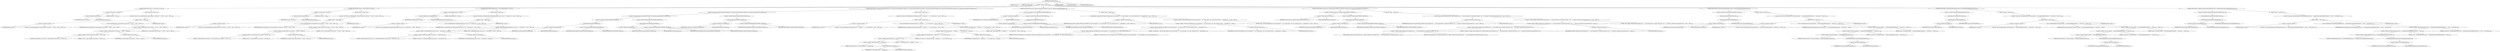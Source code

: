 digraph "checkConfiguration" {  
"2410" [label = <(METHOD,checkConfiguration)<SUB>1046</SUB>> ]
"2411" [label = <(PARAM,this)<SUB>1046</SUB>> ]
"2412" [label = <(PARAM,File buildDir)<SUB>1046</SUB>> ]
"2413" [label = <(BLOCK,&lt;empty&gt;,&lt;empty&gt;)<SUB>1046</SUB>> ]
"2414" [label = <(CONTROL_STRUCTURE,if (home == null),if (home == null))<SUB>1049</SUB>> ]
"2415" [label = <(&lt;operator&gt;.equals,home == null)<SUB>1049</SUB>> ]
"2416" [label = <(&lt;operator&gt;.fieldAccess,this.home)<SUB>1049</SUB>> ]
"2417" [label = <(IDENTIFIER,this,home == null)<SUB>1049</SUB>> ]
"2418" [label = <(FIELD_IDENTIFIER,home,home)<SUB>1049</SUB>> ]
"2419" [label = <(LITERAL,null,home == null)<SUB>1049</SUB>> ]
"2420" [label = <(BLOCK,&lt;empty&gt;,&lt;empty&gt;)<SUB>1049</SUB>> ]
"2421" [label = <(&lt;operator&gt;.throw,throw new EjbcException(&quot;A home interface was not found &quot; + &quot;for the &quot; + name + &quot; EJB.&quot;);)<SUB>1050</SUB>> ]
"2422" [label = <(BLOCK,&lt;empty&gt;,&lt;empty&gt;)<SUB>1050</SUB>> ]
"2423" [label = <(&lt;operator&gt;.assignment,&lt;empty&gt;)> ]
"2424" [label = <(IDENTIFIER,$obj29,&lt;empty&gt;)> ]
"2425" [label = <(&lt;operator&gt;.alloc,new EjbcException(&quot;A home interface was not found &quot; + &quot;for the &quot; + name + &quot; EJB.&quot;))<SUB>1050</SUB>> ]
"2426" [label = <(&lt;init&gt;,new EjbcException(&quot;A home interface was not found &quot; + &quot;for the &quot; + name + &quot; EJB.&quot;))<SUB>1050</SUB>> ]
"2427" [label = <(IDENTIFIER,$obj29,new EjbcException(&quot;A home interface was not found &quot; + &quot;for the &quot; + name + &quot; EJB.&quot;))> ]
"2428" [label = <(&lt;operator&gt;.addition,&quot;A home interface was not found &quot; + &quot;for the &quot; + name + &quot; EJB.&quot;)<SUB>1050</SUB>> ]
"2429" [label = <(&lt;operator&gt;.addition,&quot;A home interface was not found &quot; + &quot;for the &quot; + name)<SUB>1050</SUB>> ]
"2430" [label = <(&lt;operator&gt;.addition,&quot;A home interface was not found &quot; + &quot;for the &quot;)<SUB>1050</SUB>> ]
"2431" [label = <(LITERAL,&quot;A home interface was not found &quot;,&quot;A home interface was not found &quot; + &quot;for the &quot;)<SUB>1050</SUB>> ]
"2432" [label = <(LITERAL,&quot;for the &quot;,&quot;A home interface was not found &quot; + &quot;for the &quot;)<SUB>1051</SUB>> ]
"2433" [label = <(&lt;operator&gt;.fieldAccess,this.name)<SUB>1051</SUB>> ]
"2434" [label = <(IDENTIFIER,this,&quot;A home interface was not found &quot; + &quot;for the &quot; + name)<SUB>1051</SUB>> ]
"2435" [label = <(FIELD_IDENTIFIER,name,name)<SUB>1051</SUB>> ]
"2436" [label = <(LITERAL,&quot; EJB.&quot;,&quot;A home interface was not found &quot; + &quot;for the &quot; + name + &quot; EJB.&quot;)<SUB>1051</SUB>> ]
"2437" [label = <(IDENTIFIER,$obj29,&lt;empty&gt;)> ]
"2438" [label = <(CONTROL_STRUCTURE,if (remote == null),if (remote == null))<SUB>1053</SUB>> ]
"2439" [label = <(&lt;operator&gt;.equals,remote == null)<SUB>1053</SUB>> ]
"2440" [label = <(&lt;operator&gt;.fieldAccess,this.remote)<SUB>1053</SUB>> ]
"2441" [label = <(IDENTIFIER,this,remote == null)<SUB>1053</SUB>> ]
"2442" [label = <(FIELD_IDENTIFIER,remote,remote)<SUB>1053</SUB>> ]
"2443" [label = <(LITERAL,null,remote == null)<SUB>1053</SUB>> ]
"2444" [label = <(BLOCK,&lt;empty&gt;,&lt;empty&gt;)<SUB>1053</SUB>> ]
"2445" [label = <(&lt;operator&gt;.throw,throw new EjbcException(&quot;A remote interface was not found &quot; + &quot;for the &quot; + name + &quot; EJB.&quot;);)<SUB>1054</SUB>> ]
"2446" [label = <(BLOCK,&lt;empty&gt;,&lt;empty&gt;)<SUB>1054</SUB>> ]
"2447" [label = <(&lt;operator&gt;.assignment,&lt;empty&gt;)> ]
"2448" [label = <(IDENTIFIER,$obj30,&lt;empty&gt;)> ]
"2449" [label = <(&lt;operator&gt;.alloc,new EjbcException(&quot;A remote interface was not found &quot; + &quot;for the &quot; + name + &quot; EJB.&quot;))<SUB>1054</SUB>> ]
"2450" [label = <(&lt;init&gt;,new EjbcException(&quot;A remote interface was not found &quot; + &quot;for the &quot; + name + &quot; EJB.&quot;))<SUB>1054</SUB>> ]
"2451" [label = <(IDENTIFIER,$obj30,new EjbcException(&quot;A remote interface was not found &quot; + &quot;for the &quot; + name + &quot; EJB.&quot;))> ]
"2452" [label = <(&lt;operator&gt;.addition,&quot;A remote interface was not found &quot; + &quot;for the &quot; + name + &quot; EJB.&quot;)<SUB>1054</SUB>> ]
"2453" [label = <(&lt;operator&gt;.addition,&quot;A remote interface was not found &quot; + &quot;for the &quot; + name)<SUB>1054</SUB>> ]
"2454" [label = <(&lt;operator&gt;.addition,&quot;A remote interface was not found &quot; + &quot;for the &quot;)<SUB>1054</SUB>> ]
"2455" [label = <(LITERAL,&quot;A remote interface was not found &quot;,&quot;A remote interface was not found &quot; + &quot;for the &quot;)<SUB>1054</SUB>> ]
"2456" [label = <(LITERAL,&quot;for the &quot;,&quot;A remote interface was not found &quot; + &quot;for the &quot;)<SUB>1055</SUB>> ]
"2457" [label = <(&lt;operator&gt;.fieldAccess,this.name)<SUB>1055</SUB>> ]
"2458" [label = <(IDENTIFIER,this,&quot;A remote interface was not found &quot; + &quot;for the &quot; + name)<SUB>1055</SUB>> ]
"2459" [label = <(FIELD_IDENTIFIER,name,name)<SUB>1055</SUB>> ]
"2460" [label = <(LITERAL,&quot; EJB.&quot;,&quot;A remote interface was not found &quot; + &quot;for the &quot; + name + &quot; EJB.&quot;)<SUB>1055</SUB>> ]
"2461" [label = <(IDENTIFIER,$obj30,&lt;empty&gt;)> ]
"2462" [label = <(CONTROL_STRUCTURE,if (implementation == null),if (implementation == null))<SUB>1057</SUB>> ]
"2463" [label = <(&lt;operator&gt;.equals,implementation == null)<SUB>1057</SUB>> ]
"2464" [label = <(&lt;operator&gt;.fieldAccess,this.implementation)<SUB>1057</SUB>> ]
"2465" [label = <(IDENTIFIER,this,implementation == null)<SUB>1057</SUB>> ]
"2466" [label = <(FIELD_IDENTIFIER,implementation,implementation)<SUB>1057</SUB>> ]
"2467" [label = <(LITERAL,null,implementation == null)<SUB>1057</SUB>> ]
"2468" [label = <(BLOCK,&lt;empty&gt;,&lt;empty&gt;)<SUB>1057</SUB>> ]
"2469" [label = <(&lt;operator&gt;.throw,throw new EjbcException(&quot;An EJB implementation class was not &quot; + &quot;found for the &quot; + name + &quot; EJB.&quot;);)<SUB>1058</SUB>> ]
"2470" [label = <(BLOCK,&lt;empty&gt;,&lt;empty&gt;)<SUB>1058</SUB>> ]
"2471" [label = <(&lt;operator&gt;.assignment,&lt;empty&gt;)> ]
"2472" [label = <(IDENTIFIER,$obj31,&lt;empty&gt;)> ]
"2473" [label = <(&lt;operator&gt;.alloc,new EjbcException(&quot;An EJB implementation class was not &quot; + &quot;found for the &quot; + name + &quot; EJB.&quot;))<SUB>1058</SUB>> ]
"2474" [label = <(&lt;init&gt;,new EjbcException(&quot;An EJB implementation class was not &quot; + &quot;found for the &quot; + name + &quot; EJB.&quot;))<SUB>1058</SUB>> ]
"2475" [label = <(IDENTIFIER,$obj31,new EjbcException(&quot;An EJB implementation class was not &quot; + &quot;found for the &quot; + name + &quot; EJB.&quot;))> ]
"2476" [label = <(&lt;operator&gt;.addition,&quot;An EJB implementation class was not &quot; + &quot;found for the &quot; + name + &quot; EJB.&quot;)<SUB>1058</SUB>> ]
"2477" [label = <(&lt;operator&gt;.addition,&quot;An EJB implementation class was not &quot; + &quot;found for the &quot; + name)<SUB>1058</SUB>> ]
"2478" [label = <(&lt;operator&gt;.addition,&quot;An EJB implementation class was not &quot; + &quot;found for the &quot;)<SUB>1058</SUB>> ]
"2479" [label = <(LITERAL,&quot;An EJB implementation class was not &quot;,&quot;An EJB implementation class was not &quot; + &quot;found for the &quot;)<SUB>1058</SUB>> ]
"2480" [label = <(LITERAL,&quot;found for the &quot;,&quot;An EJB implementation class was not &quot; + &quot;found for the &quot;)<SUB>1059</SUB>> ]
"2481" [label = <(&lt;operator&gt;.fieldAccess,this.name)<SUB>1059</SUB>> ]
"2482" [label = <(IDENTIFIER,this,&quot;An EJB implementation class was not &quot; + &quot;found for the &quot; + name)<SUB>1059</SUB>> ]
"2483" [label = <(FIELD_IDENTIFIER,name,name)<SUB>1059</SUB>> ]
"2484" [label = <(LITERAL,&quot; EJB.&quot;,&quot;An EJB implementation class was not &quot; + &quot;found for the &quot; + name + &quot; EJB.&quot;)<SUB>1059</SUB>> ]
"2485" [label = <(IDENTIFIER,$obj31,&lt;empty&gt;)> ]
"2486" [label = <(CONTROL_STRUCTURE,if ((!beantype.equals(ENTITY_BEAN)) &amp;&amp; (!beantype.equals(STATELESS_SESSION)) &amp;&amp; (!beantype.equals(STATEFUL_SESSION))),if ((!beantype.equals(ENTITY_BEAN)) &amp;&amp; (!beantype.equals(STATELESS_SESSION)) &amp;&amp; (!beantype.equals(STATEFUL_SESSION))))<SUB>1062</SUB>> ]
"2487" [label = <(&lt;operator&gt;.logicalAnd,(!beantype.equals(ENTITY_BEAN)) &amp;&amp; (!beantype.equals(STATELESS_SESSION)) &amp;&amp; (!beantype.equals(STATEFUL_SESSION)))<SUB>1062</SUB>> ]
"2488" [label = <(&lt;operator&gt;.logicalAnd,(!beantype.equals(ENTITY_BEAN)) &amp;&amp; (!beantype.equals(STATELESS_SESSION)))<SUB>1062</SUB>> ]
"2489" [label = <(&lt;operator&gt;.logicalNot,!beantype.equals(ENTITY_BEAN))<SUB>1062</SUB>> ]
"2490" [label = <(equals,beantype.equals(ENTITY_BEAN))<SUB>1062</SUB>> ]
"2491" [label = <(&lt;operator&gt;.fieldAccess,this.beantype)<SUB>1062</SUB>> ]
"2492" [label = <(IDENTIFIER,this,beantype.equals(ENTITY_BEAN))<SUB>1062</SUB>> ]
"2493" [label = <(FIELD_IDENTIFIER,beantype,beantype)<SUB>1062</SUB>> ]
"2494" [label = <(&lt;operator&gt;.fieldAccess,IPlanetEjbc$EjbInfo.ENTITY_BEAN)<SUB>1062</SUB>> ]
"2495" [label = <(IDENTIFIER,IPlanetEjbc$EjbInfo,beantype.equals(ENTITY_BEAN))<SUB>1062</SUB>> ]
"2496" [label = <(FIELD_IDENTIFIER,ENTITY_BEAN,ENTITY_BEAN)<SUB>1062</SUB>> ]
"2497" [label = <(&lt;operator&gt;.logicalNot,!beantype.equals(STATELESS_SESSION))<SUB>1063</SUB>> ]
"2498" [label = <(equals,beantype.equals(STATELESS_SESSION))<SUB>1063</SUB>> ]
"2499" [label = <(&lt;operator&gt;.fieldAccess,this.beantype)<SUB>1063</SUB>> ]
"2500" [label = <(IDENTIFIER,this,beantype.equals(STATELESS_SESSION))<SUB>1063</SUB>> ]
"2501" [label = <(FIELD_IDENTIFIER,beantype,beantype)<SUB>1063</SUB>> ]
"2502" [label = <(&lt;operator&gt;.fieldAccess,IPlanetEjbc$EjbInfo.STATELESS_SESSION)<SUB>1063</SUB>> ]
"2503" [label = <(IDENTIFIER,IPlanetEjbc$EjbInfo,beantype.equals(STATELESS_SESSION))<SUB>1063</SUB>> ]
"2504" [label = <(FIELD_IDENTIFIER,STATELESS_SESSION,STATELESS_SESSION)<SUB>1063</SUB>> ]
"2505" [label = <(&lt;operator&gt;.logicalNot,!beantype.equals(STATEFUL_SESSION))<SUB>1064</SUB>> ]
"2506" [label = <(equals,beantype.equals(STATEFUL_SESSION))<SUB>1064</SUB>> ]
"2507" [label = <(&lt;operator&gt;.fieldAccess,this.beantype)<SUB>1064</SUB>> ]
"2508" [label = <(IDENTIFIER,this,beantype.equals(STATEFUL_SESSION))<SUB>1064</SUB>> ]
"2509" [label = <(FIELD_IDENTIFIER,beantype,beantype)<SUB>1064</SUB>> ]
"2510" [label = <(&lt;operator&gt;.fieldAccess,IPlanetEjbc$EjbInfo.STATEFUL_SESSION)<SUB>1064</SUB>> ]
"2511" [label = <(IDENTIFIER,IPlanetEjbc$EjbInfo,beantype.equals(STATEFUL_SESSION))<SUB>1064</SUB>> ]
"2512" [label = <(FIELD_IDENTIFIER,STATEFUL_SESSION,STATEFUL_SESSION)<SUB>1064</SUB>> ]
"2513" [label = <(BLOCK,&lt;empty&gt;,&lt;empty&gt;)<SUB>1064</SUB>> ]
"2514" [label = <(&lt;operator&gt;.throw,throw new EjbcException(&quot;The beantype found (&quot; + beantype + &quot;) &quot; + &quot;isn't valid in the &quot; + name + &quot; EJB.&quot;);)<SUB>1065</SUB>> ]
"2515" [label = <(BLOCK,&lt;empty&gt;,&lt;empty&gt;)<SUB>1065</SUB>> ]
"2516" [label = <(&lt;operator&gt;.assignment,&lt;empty&gt;)> ]
"2517" [label = <(IDENTIFIER,$obj32,&lt;empty&gt;)> ]
"2518" [label = <(&lt;operator&gt;.alloc,new EjbcException(&quot;The beantype found (&quot; + beantype + &quot;) &quot; + &quot;isn't valid in the &quot; + name + &quot; EJB.&quot;))<SUB>1065</SUB>> ]
"2519" [label = <(&lt;init&gt;,new EjbcException(&quot;The beantype found (&quot; + beantype + &quot;) &quot; + &quot;isn't valid in the &quot; + name + &quot; EJB.&quot;))<SUB>1065</SUB>> ]
"2520" [label = <(IDENTIFIER,$obj32,new EjbcException(&quot;The beantype found (&quot; + beantype + &quot;) &quot; + &quot;isn't valid in the &quot; + name + &quot; EJB.&quot;))> ]
"2521" [label = <(&lt;operator&gt;.addition,&quot;The beantype found (&quot; + beantype + &quot;) &quot; + &quot;isn't valid in the &quot; + name + &quot; EJB.&quot;)<SUB>1065</SUB>> ]
"2522" [label = <(&lt;operator&gt;.addition,&quot;The beantype found (&quot; + beantype + &quot;) &quot; + &quot;isn't valid in the &quot; + name)<SUB>1065</SUB>> ]
"2523" [label = <(&lt;operator&gt;.addition,&quot;The beantype found (&quot; + beantype + &quot;) &quot; + &quot;isn't valid in the &quot;)<SUB>1065</SUB>> ]
"2524" [label = <(&lt;operator&gt;.addition,&quot;The beantype found (&quot; + beantype + &quot;) &quot;)<SUB>1065</SUB>> ]
"2525" [label = <(&lt;operator&gt;.addition,&quot;The beantype found (&quot; + beantype)<SUB>1065</SUB>> ]
"2526" [label = <(LITERAL,&quot;The beantype found (&quot;,&quot;The beantype found (&quot; + beantype)<SUB>1065</SUB>> ]
"2527" [label = <(&lt;operator&gt;.fieldAccess,this.beantype)<SUB>1065</SUB>> ]
"2528" [label = <(IDENTIFIER,this,&quot;The beantype found (&quot; + beantype)<SUB>1065</SUB>> ]
"2529" [label = <(FIELD_IDENTIFIER,beantype,beantype)<SUB>1065</SUB>> ]
"2530" [label = <(LITERAL,&quot;) &quot;,&quot;The beantype found (&quot; + beantype + &quot;) &quot;)<SUB>1065</SUB>> ]
"2531" [label = <(LITERAL,&quot;isn't valid in the &quot;,&quot;The beantype found (&quot; + beantype + &quot;) &quot; + &quot;isn't valid in the &quot;)<SUB>1066</SUB>> ]
"2532" [label = <(&lt;operator&gt;.fieldAccess,this.name)<SUB>1066</SUB>> ]
"2533" [label = <(IDENTIFIER,this,&quot;The beantype found (&quot; + beantype + &quot;) &quot; + &quot;isn't valid in the &quot; + name)<SUB>1066</SUB>> ]
"2534" [label = <(FIELD_IDENTIFIER,name,name)<SUB>1066</SUB>> ]
"2535" [label = <(LITERAL,&quot; EJB.&quot;,&quot;The beantype found (&quot; + beantype + &quot;) &quot; + &quot;isn't valid in the &quot; + name + &quot; EJB.&quot;)<SUB>1066</SUB>> ]
"2536" [label = <(IDENTIFIER,$obj32,&lt;empty&gt;)> ]
"2537" [label = <(CONTROL_STRUCTURE,if (cmp &amp;&amp; (!beantype.equals(ENTITY_BEAN))),if (cmp &amp;&amp; (!beantype.equals(ENTITY_BEAN))))<SUB>1069</SUB>> ]
"2538" [label = <(&lt;operator&gt;.logicalAnd,cmp &amp;&amp; (!beantype.equals(ENTITY_BEAN)))<SUB>1069</SUB>> ]
"2539" [label = <(&lt;operator&gt;.fieldAccess,this.cmp)<SUB>1069</SUB>> ]
"2540" [label = <(IDENTIFIER,this,cmp &amp;&amp; (!beantype.equals(ENTITY_BEAN)))<SUB>1069</SUB>> ]
"2541" [label = <(FIELD_IDENTIFIER,cmp,cmp)<SUB>1069</SUB>> ]
"2542" [label = <(&lt;operator&gt;.logicalNot,!beantype.equals(ENTITY_BEAN))<SUB>1069</SUB>> ]
"2543" [label = <(equals,beantype.equals(ENTITY_BEAN))<SUB>1069</SUB>> ]
"2544" [label = <(&lt;operator&gt;.fieldAccess,this.beantype)<SUB>1069</SUB>> ]
"2545" [label = <(IDENTIFIER,this,beantype.equals(ENTITY_BEAN))<SUB>1069</SUB>> ]
"2546" [label = <(FIELD_IDENTIFIER,beantype,beantype)<SUB>1069</SUB>> ]
"2547" [label = <(&lt;operator&gt;.fieldAccess,IPlanetEjbc$EjbInfo.ENTITY_BEAN)<SUB>1069</SUB>> ]
"2548" [label = <(IDENTIFIER,IPlanetEjbc$EjbInfo,beantype.equals(ENTITY_BEAN))<SUB>1069</SUB>> ]
"2549" [label = <(FIELD_IDENTIFIER,ENTITY_BEAN,ENTITY_BEAN)<SUB>1069</SUB>> ]
"2550" [label = <(BLOCK,&lt;empty&gt;,&lt;empty&gt;)<SUB>1069</SUB>> ]
"2551" [label = <(println,System.out.println(&quot;CMP stubs and skeletons may not be generated&quot; + &quot; for a Session Bean -- the \&quot;cmp\&quot; attribute will be&quot; + &quot; ignoredfor the &quot; + name + &quot; EJB.&quot;))<SUB>1070</SUB>> ]
"2552" [label = <(&lt;operator&gt;.fieldAccess,System.out)<SUB>1070</SUB>> ]
"2553" [label = <(IDENTIFIER,System,System.out.println(&quot;CMP stubs and skeletons may not be generated&quot; + &quot; for a Session Bean -- the \&quot;cmp\&quot; attribute will be&quot; + &quot; ignoredfor the &quot; + name + &quot; EJB.&quot;))<SUB>1070</SUB>> ]
"2554" [label = <(FIELD_IDENTIFIER,out,out)<SUB>1070</SUB>> ]
"2555" [label = <(&lt;operator&gt;.addition,&quot;CMP stubs and skeletons may not be generated&quot; + &quot; for a Session Bean -- the \&quot;cmp\&quot; attribute will be&quot; + &quot; ignoredfor the &quot; + name + &quot; EJB.&quot;)<SUB>1070</SUB>> ]
"2556" [label = <(&lt;operator&gt;.addition,&quot;CMP stubs and skeletons may not be generated&quot; + &quot; for a Session Bean -- the \&quot;cmp\&quot; attribute will be&quot; + &quot; ignoredfor the &quot; + name)<SUB>1070</SUB>> ]
"2557" [label = <(&lt;operator&gt;.addition,&quot;CMP stubs and skeletons may not be generated&quot; + &quot; for a Session Bean -- the \&quot;cmp\&quot; attribute will be&quot; + &quot; ignoredfor the &quot;)<SUB>1070</SUB>> ]
"2558" [label = <(&lt;operator&gt;.addition,&quot;CMP stubs and skeletons may not be generated&quot; + &quot; for a Session Bean -- the \&quot;cmp\&quot; attribute will be&quot;)<SUB>1070</SUB>> ]
"2559" [label = <(LITERAL,&quot;CMP stubs and skeletons may not be generated&quot;,&quot;CMP stubs and skeletons may not be generated&quot; + &quot; for a Session Bean -- the \&quot;cmp\&quot; attribute will be&quot;)<SUB>1070</SUB>> ]
"2560" [label = <(LITERAL,&quot; for a Session Bean -- the \&quot;cmp\&quot; attribute will be&quot;,&quot;CMP stubs and skeletons may not be generated&quot; + &quot; for a Session Bean -- the \&quot;cmp\&quot; attribute will be&quot;)<SUB>1071</SUB>> ]
"2561" [label = <(LITERAL,&quot; ignoredfor the &quot;,&quot;CMP stubs and skeletons may not be generated&quot; + &quot; for a Session Bean -- the \&quot;cmp\&quot; attribute will be&quot; + &quot; ignoredfor the &quot;)<SUB>1072</SUB>> ]
"2562" [label = <(&lt;operator&gt;.fieldAccess,this.name)<SUB>1072</SUB>> ]
"2563" [label = <(IDENTIFIER,this,&quot;CMP stubs and skeletons may not be generated&quot; + &quot; for a Session Bean -- the \&quot;cmp\&quot; attribute will be&quot; + &quot; ignoredfor the &quot; + name)<SUB>1072</SUB>> ]
"2564" [label = <(FIELD_IDENTIFIER,name,name)<SUB>1072</SUB>> ]
"2565" [label = <(LITERAL,&quot; EJB.&quot;,&quot;CMP stubs and skeletons may not be generated&quot; + &quot; for a Session Bean -- the \&quot;cmp\&quot; attribute will be&quot; + &quot; ignoredfor the &quot; + name + &quot; EJB.&quot;)<SUB>1072</SUB>> ]
"2566" [label = <(CONTROL_STRUCTURE,if (hasession &amp;&amp; (!beantype.equals(STATEFUL_SESSION))),if (hasession &amp;&amp; (!beantype.equals(STATEFUL_SESSION))))<SUB>1075</SUB>> ]
"2567" [label = <(&lt;operator&gt;.logicalAnd,hasession &amp;&amp; (!beantype.equals(STATEFUL_SESSION)))<SUB>1075</SUB>> ]
"2568" [label = <(&lt;operator&gt;.fieldAccess,this.hasession)<SUB>1075</SUB>> ]
"2569" [label = <(IDENTIFIER,this,hasession &amp;&amp; (!beantype.equals(STATEFUL_SESSION)))<SUB>1075</SUB>> ]
"2570" [label = <(FIELD_IDENTIFIER,hasession,hasession)<SUB>1075</SUB>> ]
"2571" [label = <(&lt;operator&gt;.logicalNot,!beantype.equals(STATEFUL_SESSION))<SUB>1075</SUB>> ]
"2572" [label = <(equals,beantype.equals(STATEFUL_SESSION))<SUB>1075</SUB>> ]
"2573" [label = <(&lt;operator&gt;.fieldAccess,this.beantype)<SUB>1075</SUB>> ]
"2574" [label = <(IDENTIFIER,this,beantype.equals(STATEFUL_SESSION))<SUB>1075</SUB>> ]
"2575" [label = <(FIELD_IDENTIFIER,beantype,beantype)<SUB>1075</SUB>> ]
"2576" [label = <(&lt;operator&gt;.fieldAccess,IPlanetEjbc$EjbInfo.STATEFUL_SESSION)<SUB>1075</SUB>> ]
"2577" [label = <(IDENTIFIER,IPlanetEjbc$EjbInfo,beantype.equals(STATEFUL_SESSION))<SUB>1075</SUB>> ]
"2578" [label = <(FIELD_IDENTIFIER,STATEFUL_SESSION,STATEFUL_SESSION)<SUB>1075</SUB>> ]
"2579" [label = <(BLOCK,&lt;empty&gt;,&lt;empty&gt;)<SUB>1075</SUB>> ]
"2580" [label = <(println,System.out.println(&quot;Highly available stubs and skeletons may &quot; + &quot;only be generated for a Stateful Session Bean -- the &quot; + &quot;\&quot;hasession\&quot; attribute will be ignored for the &quot; + name + &quot; EJB.&quot;))<SUB>1076</SUB>> ]
"2581" [label = <(&lt;operator&gt;.fieldAccess,System.out)<SUB>1076</SUB>> ]
"2582" [label = <(IDENTIFIER,System,System.out.println(&quot;Highly available stubs and skeletons may &quot; + &quot;only be generated for a Stateful Session Bean -- the &quot; + &quot;\&quot;hasession\&quot; attribute will be ignored for the &quot; + name + &quot; EJB.&quot;))<SUB>1076</SUB>> ]
"2583" [label = <(FIELD_IDENTIFIER,out,out)<SUB>1076</SUB>> ]
"2584" [label = <(&lt;operator&gt;.addition,&quot;Highly available stubs and skeletons may &quot; + &quot;only be generated for a Stateful Session Bean -- the &quot; + &quot;\&quot;hasession\&quot; attribute will be ignored for the &quot; + name + &quot; EJB.&quot;)<SUB>1076</SUB>> ]
"2585" [label = <(&lt;operator&gt;.addition,&quot;Highly available stubs and skeletons may &quot; + &quot;only be generated for a Stateful Session Bean -- the &quot; + &quot;\&quot;hasession\&quot; attribute will be ignored for the &quot; + name)<SUB>1076</SUB>> ]
"2586" [label = <(&lt;operator&gt;.addition,&quot;Highly available stubs and skeletons may &quot; + &quot;only be generated for a Stateful Session Bean -- the &quot; + &quot;\&quot;hasession\&quot; attribute will be ignored for the &quot;)<SUB>1076</SUB>> ]
"2587" [label = <(&lt;operator&gt;.addition,&quot;Highly available stubs and skeletons may &quot; + &quot;only be generated for a Stateful Session Bean -- the &quot;)<SUB>1076</SUB>> ]
"2588" [label = <(LITERAL,&quot;Highly available stubs and skeletons may &quot;,&quot;Highly available stubs and skeletons may &quot; + &quot;only be generated for a Stateful Session Bean -- the &quot;)<SUB>1076</SUB>> ]
"2589" [label = <(LITERAL,&quot;only be generated for a Stateful Session Bean -- the &quot;,&quot;Highly available stubs and skeletons may &quot; + &quot;only be generated for a Stateful Session Bean -- the &quot;)<SUB>1077</SUB>> ]
"2590" [label = <(LITERAL,&quot;\&quot;hasession\&quot; attribute will be ignored for the &quot;,&quot;Highly available stubs and skeletons may &quot; + &quot;only be generated for a Stateful Session Bean -- the &quot; + &quot;\&quot;hasession\&quot; attribute will be ignored for the &quot;)<SUB>1078</SUB>> ]
"2591" [label = <(&lt;operator&gt;.fieldAccess,this.name)<SUB>1079</SUB>> ]
"2592" [label = <(IDENTIFIER,this,&quot;Highly available stubs and skeletons may &quot; + &quot;only be generated for a Stateful Session Bean -- the &quot; + &quot;\&quot;hasession\&quot; attribute will be ignored for the &quot; + name)<SUB>1079</SUB>> ]
"2593" [label = <(FIELD_IDENTIFIER,name,name)<SUB>1079</SUB>> ]
"2594" [label = <(LITERAL,&quot; EJB.&quot;,&quot;Highly available stubs and skeletons may &quot; + &quot;only be generated for a Stateful Session Bean -- the &quot; + &quot;\&quot;hasession\&quot; attribute will be ignored for the &quot; + name + &quot; EJB.&quot;)<SUB>1079</SUB>> ]
"2595" [label = <(CONTROL_STRUCTURE,if (!remote.getClassFile(buildDir).exists()),if (!remote.getClassFile(buildDir).exists()))<SUB>1083</SUB>> ]
"2596" [label = <(&lt;operator&gt;.logicalNot,!remote.getClassFile(buildDir).exists())<SUB>1083</SUB>> ]
"2597" [label = <(exists,remote.getClassFile(buildDir).exists())<SUB>1083</SUB>> ]
"2598" [label = <(getClassFile,remote.getClassFile(buildDir))<SUB>1083</SUB>> ]
"2599" [label = <(&lt;operator&gt;.fieldAccess,this.remote)<SUB>1083</SUB>> ]
"2600" [label = <(IDENTIFIER,this,remote.getClassFile(buildDir))<SUB>1083</SUB>> ]
"2601" [label = <(FIELD_IDENTIFIER,remote,remote)<SUB>1083</SUB>> ]
"2602" [label = <(IDENTIFIER,buildDir,remote.getClassFile(buildDir))<SUB>1083</SUB>> ]
"2603" [label = <(BLOCK,&lt;empty&gt;,&lt;empty&gt;)<SUB>1083</SUB>> ]
"2604" [label = <(&lt;operator&gt;.throw,throw new EjbcException(&quot;The remote interface &quot; + remote.getQualifiedClassName() + &quot; could not be &quot; + &quot;found.&quot;);)<SUB>1084</SUB>> ]
"2605" [label = <(BLOCK,&lt;empty&gt;,&lt;empty&gt;)<SUB>1084</SUB>> ]
"2606" [label = <(&lt;operator&gt;.assignment,&lt;empty&gt;)> ]
"2607" [label = <(IDENTIFIER,$obj33,&lt;empty&gt;)> ]
"2608" [label = <(&lt;operator&gt;.alloc,new EjbcException(&quot;The remote interface &quot; + remote.getQualifiedClassName() + &quot; could not be &quot; + &quot;found.&quot;))<SUB>1084</SUB>> ]
"2609" [label = <(&lt;init&gt;,new EjbcException(&quot;The remote interface &quot; + remote.getQualifiedClassName() + &quot; could not be &quot; + &quot;found.&quot;))<SUB>1084</SUB>> ]
"2610" [label = <(IDENTIFIER,$obj33,new EjbcException(&quot;The remote interface &quot; + remote.getQualifiedClassName() + &quot; could not be &quot; + &quot;found.&quot;))> ]
"2611" [label = <(&lt;operator&gt;.addition,&quot;The remote interface &quot; + remote.getQualifiedClassName() + &quot; could not be &quot; + &quot;found.&quot;)<SUB>1084</SUB>> ]
"2612" [label = <(&lt;operator&gt;.addition,&quot;The remote interface &quot; + remote.getQualifiedClassName() + &quot; could not be &quot;)<SUB>1084</SUB>> ]
"2613" [label = <(&lt;operator&gt;.addition,&quot;The remote interface &quot; + remote.getQualifiedClassName())<SUB>1084</SUB>> ]
"2614" [label = <(LITERAL,&quot;The remote interface &quot;,&quot;The remote interface &quot; + remote.getQualifiedClassName())<SUB>1084</SUB>> ]
"2615" [label = <(getQualifiedClassName,remote.getQualifiedClassName())<SUB>1085</SUB>> ]
"2616" [label = <(&lt;operator&gt;.fieldAccess,this.remote)<SUB>1085</SUB>> ]
"2617" [label = <(IDENTIFIER,this,remote.getQualifiedClassName())<SUB>1085</SUB>> ]
"2618" [label = <(FIELD_IDENTIFIER,remote,remote)<SUB>1085</SUB>> ]
"2619" [label = <(LITERAL,&quot; could not be &quot;,&quot;The remote interface &quot; + remote.getQualifiedClassName() + &quot; could not be &quot;)<SUB>1085</SUB>> ]
"2620" [label = <(LITERAL,&quot;found.&quot;,&quot;The remote interface &quot; + remote.getQualifiedClassName() + &quot; could not be &quot; + &quot;found.&quot;)<SUB>1086</SUB>> ]
"2621" [label = <(IDENTIFIER,$obj33,&lt;empty&gt;)> ]
"2622" [label = <(CONTROL_STRUCTURE,if (!home.getClassFile(buildDir).exists()),if (!home.getClassFile(buildDir).exists()))<SUB>1088</SUB>> ]
"2623" [label = <(&lt;operator&gt;.logicalNot,!home.getClassFile(buildDir).exists())<SUB>1088</SUB>> ]
"2624" [label = <(exists,home.getClassFile(buildDir).exists())<SUB>1088</SUB>> ]
"2625" [label = <(getClassFile,home.getClassFile(buildDir))<SUB>1088</SUB>> ]
"2626" [label = <(&lt;operator&gt;.fieldAccess,this.home)<SUB>1088</SUB>> ]
"2627" [label = <(IDENTIFIER,this,home.getClassFile(buildDir))<SUB>1088</SUB>> ]
"2628" [label = <(FIELD_IDENTIFIER,home,home)<SUB>1088</SUB>> ]
"2629" [label = <(IDENTIFIER,buildDir,home.getClassFile(buildDir))<SUB>1088</SUB>> ]
"2630" [label = <(BLOCK,&lt;empty&gt;,&lt;empty&gt;)<SUB>1088</SUB>> ]
"2631" [label = <(&lt;operator&gt;.throw,throw new EjbcException(&quot;The home interface &quot; + home.getQualifiedClassName() + &quot; could not be &quot; + &quot;found.&quot;);)<SUB>1089</SUB>> ]
"2632" [label = <(BLOCK,&lt;empty&gt;,&lt;empty&gt;)<SUB>1089</SUB>> ]
"2633" [label = <(&lt;operator&gt;.assignment,&lt;empty&gt;)> ]
"2634" [label = <(IDENTIFIER,$obj34,&lt;empty&gt;)> ]
"2635" [label = <(&lt;operator&gt;.alloc,new EjbcException(&quot;The home interface &quot; + home.getQualifiedClassName() + &quot; could not be &quot; + &quot;found.&quot;))<SUB>1089</SUB>> ]
"2636" [label = <(&lt;init&gt;,new EjbcException(&quot;The home interface &quot; + home.getQualifiedClassName() + &quot; could not be &quot; + &quot;found.&quot;))<SUB>1089</SUB>> ]
"2637" [label = <(IDENTIFIER,$obj34,new EjbcException(&quot;The home interface &quot; + home.getQualifiedClassName() + &quot; could not be &quot; + &quot;found.&quot;))> ]
"2638" [label = <(&lt;operator&gt;.addition,&quot;The home interface &quot; + home.getQualifiedClassName() + &quot; could not be &quot; + &quot;found.&quot;)<SUB>1089</SUB>> ]
"2639" [label = <(&lt;operator&gt;.addition,&quot;The home interface &quot; + home.getQualifiedClassName() + &quot; could not be &quot;)<SUB>1089</SUB>> ]
"2640" [label = <(&lt;operator&gt;.addition,&quot;The home interface &quot; + home.getQualifiedClassName())<SUB>1089</SUB>> ]
"2641" [label = <(LITERAL,&quot;The home interface &quot;,&quot;The home interface &quot; + home.getQualifiedClassName())<SUB>1089</SUB>> ]
"2642" [label = <(getQualifiedClassName,home.getQualifiedClassName())<SUB>1090</SUB>> ]
"2643" [label = <(&lt;operator&gt;.fieldAccess,this.home)<SUB>1090</SUB>> ]
"2644" [label = <(IDENTIFIER,this,home.getQualifiedClassName())<SUB>1090</SUB>> ]
"2645" [label = <(FIELD_IDENTIFIER,home,home)<SUB>1090</SUB>> ]
"2646" [label = <(LITERAL,&quot; could not be &quot;,&quot;The home interface &quot; + home.getQualifiedClassName() + &quot; could not be &quot;)<SUB>1090</SUB>> ]
"2647" [label = <(LITERAL,&quot;found.&quot;,&quot;The home interface &quot; + home.getQualifiedClassName() + &quot; could not be &quot; + &quot;found.&quot;)<SUB>1091</SUB>> ]
"2648" [label = <(IDENTIFIER,$obj34,&lt;empty&gt;)> ]
"2649" [label = <(CONTROL_STRUCTURE,if (!implementation.getClassFile(buildDir).exists()),if (!implementation.getClassFile(buildDir).exists()))<SUB>1093</SUB>> ]
"2650" [label = <(&lt;operator&gt;.logicalNot,!implementation.getClassFile(buildDir).exists())<SUB>1093</SUB>> ]
"2651" [label = <(exists,implementation.getClassFile(buildDir).exists())<SUB>1093</SUB>> ]
"2652" [label = <(getClassFile,implementation.getClassFile(buildDir))<SUB>1093</SUB>> ]
"2653" [label = <(&lt;operator&gt;.fieldAccess,this.implementation)<SUB>1093</SUB>> ]
"2654" [label = <(IDENTIFIER,this,implementation.getClassFile(buildDir))<SUB>1093</SUB>> ]
"2655" [label = <(FIELD_IDENTIFIER,implementation,implementation)<SUB>1093</SUB>> ]
"2656" [label = <(IDENTIFIER,buildDir,implementation.getClassFile(buildDir))<SUB>1093</SUB>> ]
"2657" [label = <(BLOCK,&lt;empty&gt;,&lt;empty&gt;)<SUB>1093</SUB>> ]
"2658" [label = <(&lt;operator&gt;.throw,throw new EjbcException(&quot;The EJB implementation class &quot; + implementation.getQualifiedClassName() + &quot; could &quot; + &quot;not be found.&quot;);)<SUB>1094</SUB>> ]
"2659" [label = <(BLOCK,&lt;empty&gt;,&lt;empty&gt;)<SUB>1094</SUB>> ]
"2660" [label = <(&lt;operator&gt;.assignment,&lt;empty&gt;)> ]
"2661" [label = <(IDENTIFIER,$obj35,&lt;empty&gt;)> ]
"2662" [label = <(&lt;operator&gt;.alloc,new EjbcException(&quot;The EJB implementation class &quot; + implementation.getQualifiedClassName() + &quot; could &quot; + &quot;not be found.&quot;))<SUB>1094</SUB>> ]
"2663" [label = <(&lt;init&gt;,new EjbcException(&quot;The EJB implementation class &quot; + implementation.getQualifiedClassName() + &quot; could &quot; + &quot;not be found.&quot;))<SUB>1094</SUB>> ]
"2664" [label = <(IDENTIFIER,$obj35,new EjbcException(&quot;The EJB implementation class &quot; + implementation.getQualifiedClassName() + &quot; could &quot; + &quot;not be found.&quot;))> ]
"2665" [label = <(&lt;operator&gt;.addition,&quot;The EJB implementation class &quot; + implementation.getQualifiedClassName() + &quot; could &quot; + &quot;not be found.&quot;)<SUB>1094</SUB>> ]
"2666" [label = <(&lt;operator&gt;.addition,&quot;The EJB implementation class &quot; + implementation.getQualifiedClassName() + &quot; could &quot;)<SUB>1094</SUB>> ]
"2667" [label = <(&lt;operator&gt;.addition,&quot;The EJB implementation class &quot; + implementation.getQualifiedClassName())<SUB>1094</SUB>> ]
"2668" [label = <(LITERAL,&quot;The EJB implementation class &quot;,&quot;The EJB implementation class &quot; + implementation.getQualifiedClassName())<SUB>1094</SUB>> ]
"2669" [label = <(getQualifiedClassName,implementation.getQualifiedClassName())<SUB>1095</SUB>> ]
"2670" [label = <(&lt;operator&gt;.fieldAccess,this.implementation)<SUB>1095</SUB>> ]
"2671" [label = <(IDENTIFIER,this,implementation.getQualifiedClassName())<SUB>1095</SUB>> ]
"2672" [label = <(FIELD_IDENTIFIER,implementation,implementation)<SUB>1095</SUB>> ]
"2673" [label = <(LITERAL,&quot; could &quot;,&quot;The EJB implementation class &quot; + implementation.getQualifiedClassName() + &quot; could &quot;)<SUB>1095</SUB>> ]
"2674" [label = <(LITERAL,&quot;not be found.&quot;,&quot;The EJB implementation class &quot; + implementation.getQualifiedClassName() + &quot; could &quot; + &quot;not be found.&quot;)<SUB>1096</SUB>> ]
"2675" [label = <(IDENTIFIER,$obj35,&lt;empty&gt;)> ]
"2676" [label = <(MODIFIER,PRIVATE)> ]
"2677" [label = <(MODIFIER,VIRTUAL)> ]
"2678" [label = <(METHOD_RETURN,void)<SUB>1046</SUB>> ]
  "2410" -> "2411" 
  "2410" -> "2412" 
  "2410" -> "2413" 
  "2410" -> "2676" 
  "2410" -> "2677" 
  "2410" -> "2678" 
  "2413" -> "2414" 
  "2413" -> "2438" 
  "2413" -> "2462" 
  "2413" -> "2486" 
  "2413" -> "2537" 
  "2413" -> "2566" 
  "2413" -> "2595" 
  "2413" -> "2622" 
  "2413" -> "2649" 
  "2414" -> "2415" 
  "2414" -> "2420" 
  "2415" -> "2416" 
  "2415" -> "2419" 
  "2416" -> "2417" 
  "2416" -> "2418" 
  "2420" -> "2421" 
  "2421" -> "2422" 
  "2422" -> "2423" 
  "2422" -> "2426" 
  "2422" -> "2437" 
  "2423" -> "2424" 
  "2423" -> "2425" 
  "2426" -> "2427" 
  "2426" -> "2428" 
  "2428" -> "2429" 
  "2428" -> "2436" 
  "2429" -> "2430" 
  "2429" -> "2433" 
  "2430" -> "2431" 
  "2430" -> "2432" 
  "2433" -> "2434" 
  "2433" -> "2435" 
  "2438" -> "2439" 
  "2438" -> "2444" 
  "2439" -> "2440" 
  "2439" -> "2443" 
  "2440" -> "2441" 
  "2440" -> "2442" 
  "2444" -> "2445" 
  "2445" -> "2446" 
  "2446" -> "2447" 
  "2446" -> "2450" 
  "2446" -> "2461" 
  "2447" -> "2448" 
  "2447" -> "2449" 
  "2450" -> "2451" 
  "2450" -> "2452" 
  "2452" -> "2453" 
  "2452" -> "2460" 
  "2453" -> "2454" 
  "2453" -> "2457" 
  "2454" -> "2455" 
  "2454" -> "2456" 
  "2457" -> "2458" 
  "2457" -> "2459" 
  "2462" -> "2463" 
  "2462" -> "2468" 
  "2463" -> "2464" 
  "2463" -> "2467" 
  "2464" -> "2465" 
  "2464" -> "2466" 
  "2468" -> "2469" 
  "2469" -> "2470" 
  "2470" -> "2471" 
  "2470" -> "2474" 
  "2470" -> "2485" 
  "2471" -> "2472" 
  "2471" -> "2473" 
  "2474" -> "2475" 
  "2474" -> "2476" 
  "2476" -> "2477" 
  "2476" -> "2484" 
  "2477" -> "2478" 
  "2477" -> "2481" 
  "2478" -> "2479" 
  "2478" -> "2480" 
  "2481" -> "2482" 
  "2481" -> "2483" 
  "2486" -> "2487" 
  "2486" -> "2513" 
  "2487" -> "2488" 
  "2487" -> "2505" 
  "2488" -> "2489" 
  "2488" -> "2497" 
  "2489" -> "2490" 
  "2490" -> "2491" 
  "2490" -> "2494" 
  "2491" -> "2492" 
  "2491" -> "2493" 
  "2494" -> "2495" 
  "2494" -> "2496" 
  "2497" -> "2498" 
  "2498" -> "2499" 
  "2498" -> "2502" 
  "2499" -> "2500" 
  "2499" -> "2501" 
  "2502" -> "2503" 
  "2502" -> "2504" 
  "2505" -> "2506" 
  "2506" -> "2507" 
  "2506" -> "2510" 
  "2507" -> "2508" 
  "2507" -> "2509" 
  "2510" -> "2511" 
  "2510" -> "2512" 
  "2513" -> "2514" 
  "2514" -> "2515" 
  "2515" -> "2516" 
  "2515" -> "2519" 
  "2515" -> "2536" 
  "2516" -> "2517" 
  "2516" -> "2518" 
  "2519" -> "2520" 
  "2519" -> "2521" 
  "2521" -> "2522" 
  "2521" -> "2535" 
  "2522" -> "2523" 
  "2522" -> "2532" 
  "2523" -> "2524" 
  "2523" -> "2531" 
  "2524" -> "2525" 
  "2524" -> "2530" 
  "2525" -> "2526" 
  "2525" -> "2527" 
  "2527" -> "2528" 
  "2527" -> "2529" 
  "2532" -> "2533" 
  "2532" -> "2534" 
  "2537" -> "2538" 
  "2537" -> "2550" 
  "2538" -> "2539" 
  "2538" -> "2542" 
  "2539" -> "2540" 
  "2539" -> "2541" 
  "2542" -> "2543" 
  "2543" -> "2544" 
  "2543" -> "2547" 
  "2544" -> "2545" 
  "2544" -> "2546" 
  "2547" -> "2548" 
  "2547" -> "2549" 
  "2550" -> "2551" 
  "2551" -> "2552" 
  "2551" -> "2555" 
  "2552" -> "2553" 
  "2552" -> "2554" 
  "2555" -> "2556" 
  "2555" -> "2565" 
  "2556" -> "2557" 
  "2556" -> "2562" 
  "2557" -> "2558" 
  "2557" -> "2561" 
  "2558" -> "2559" 
  "2558" -> "2560" 
  "2562" -> "2563" 
  "2562" -> "2564" 
  "2566" -> "2567" 
  "2566" -> "2579" 
  "2567" -> "2568" 
  "2567" -> "2571" 
  "2568" -> "2569" 
  "2568" -> "2570" 
  "2571" -> "2572" 
  "2572" -> "2573" 
  "2572" -> "2576" 
  "2573" -> "2574" 
  "2573" -> "2575" 
  "2576" -> "2577" 
  "2576" -> "2578" 
  "2579" -> "2580" 
  "2580" -> "2581" 
  "2580" -> "2584" 
  "2581" -> "2582" 
  "2581" -> "2583" 
  "2584" -> "2585" 
  "2584" -> "2594" 
  "2585" -> "2586" 
  "2585" -> "2591" 
  "2586" -> "2587" 
  "2586" -> "2590" 
  "2587" -> "2588" 
  "2587" -> "2589" 
  "2591" -> "2592" 
  "2591" -> "2593" 
  "2595" -> "2596" 
  "2595" -> "2603" 
  "2596" -> "2597" 
  "2597" -> "2598" 
  "2598" -> "2599" 
  "2598" -> "2602" 
  "2599" -> "2600" 
  "2599" -> "2601" 
  "2603" -> "2604" 
  "2604" -> "2605" 
  "2605" -> "2606" 
  "2605" -> "2609" 
  "2605" -> "2621" 
  "2606" -> "2607" 
  "2606" -> "2608" 
  "2609" -> "2610" 
  "2609" -> "2611" 
  "2611" -> "2612" 
  "2611" -> "2620" 
  "2612" -> "2613" 
  "2612" -> "2619" 
  "2613" -> "2614" 
  "2613" -> "2615" 
  "2615" -> "2616" 
  "2616" -> "2617" 
  "2616" -> "2618" 
  "2622" -> "2623" 
  "2622" -> "2630" 
  "2623" -> "2624" 
  "2624" -> "2625" 
  "2625" -> "2626" 
  "2625" -> "2629" 
  "2626" -> "2627" 
  "2626" -> "2628" 
  "2630" -> "2631" 
  "2631" -> "2632" 
  "2632" -> "2633" 
  "2632" -> "2636" 
  "2632" -> "2648" 
  "2633" -> "2634" 
  "2633" -> "2635" 
  "2636" -> "2637" 
  "2636" -> "2638" 
  "2638" -> "2639" 
  "2638" -> "2647" 
  "2639" -> "2640" 
  "2639" -> "2646" 
  "2640" -> "2641" 
  "2640" -> "2642" 
  "2642" -> "2643" 
  "2643" -> "2644" 
  "2643" -> "2645" 
  "2649" -> "2650" 
  "2649" -> "2657" 
  "2650" -> "2651" 
  "2651" -> "2652" 
  "2652" -> "2653" 
  "2652" -> "2656" 
  "2653" -> "2654" 
  "2653" -> "2655" 
  "2657" -> "2658" 
  "2658" -> "2659" 
  "2659" -> "2660" 
  "2659" -> "2663" 
  "2659" -> "2675" 
  "2660" -> "2661" 
  "2660" -> "2662" 
  "2663" -> "2664" 
  "2663" -> "2665" 
  "2665" -> "2666" 
  "2665" -> "2674" 
  "2666" -> "2667" 
  "2666" -> "2673" 
  "2667" -> "2668" 
  "2667" -> "2669" 
  "2669" -> "2670" 
  "2670" -> "2671" 
  "2670" -> "2672" 
}
